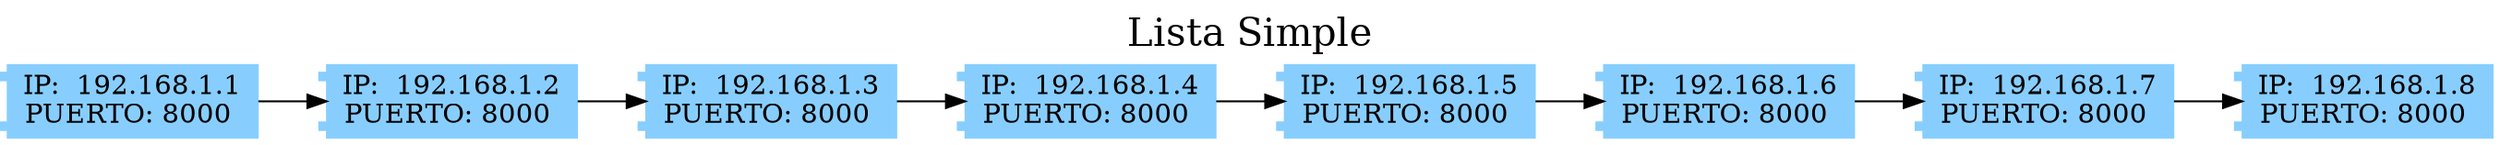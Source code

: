 digraph grafica{
graph[label="Lista Simple", labelloc=t, fontsize=20, compound=true];
rankdir = LR;
node [shape=component, fontcolor = black, style = filled, color = skyblue1];
splines=false; Nodo0 [label ="IP:  192.168.1.1\nPUERTO: 8000 "]
Nodo1 [label ="IP:  192.168.1.2\nPUERTO: 8000 "]
Nodo2 [label ="IP:  192.168.1.3\nPUERTO: 8000 "]
Nodo3 [label ="IP:  192.168.1.4\nPUERTO: 8000 "]
Nodo4 [label ="IP:  192.168.1.5\nPUERTO: 8000 "]
Nodo5 [label ="IP:  192.168.1.6\nPUERTO: 8000 "]
Nodo6 [label ="IP:  192.168.1.7\nPUERTO: 8000 "]
Nodo7 [label ="IP:  192.168.1.8\nPUERTO: 8000 "]
Nodo0->Nodo1
Nodo1->Nodo2
Nodo2->Nodo3
Nodo3->Nodo4
Nodo4->Nodo5
Nodo5->Nodo6
Nodo6->Nodo7
}